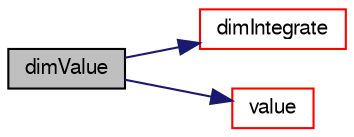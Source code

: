 digraph "dimValue"
{
  bgcolor="transparent";
  edge [fontname="FreeSans",fontsize="10",labelfontname="FreeSans",labelfontsize="10"];
  node [fontname="FreeSans",fontsize="10",shape=record];
  rankdir="LR";
  Node714 [label="dimValue",height=0.2,width=0.4,color="black", fillcolor="grey75", style="filled", fontcolor="black"];
  Node714 -> Node715 [color="midnightblue",fontsize="10",style="solid",fontname="FreeSans"];
  Node715 [label="dimIntegrate",height=0.2,width=0.4,color="red",URL="$a27666.html#a223fa8f20707f9151afacb2063f53673",tooltip="Integrate between two values and return dimensioned type. "];
  Node714 -> Node722 [color="midnightblue",fontsize="10",style="solid",fontname="FreeSans"];
  Node722 [label="value",height=0.2,width=0.4,color="red",URL="$a27666.html#a684fae4be61ba8b53a519919819c6908",tooltip="Return polynomial value. "];
}
